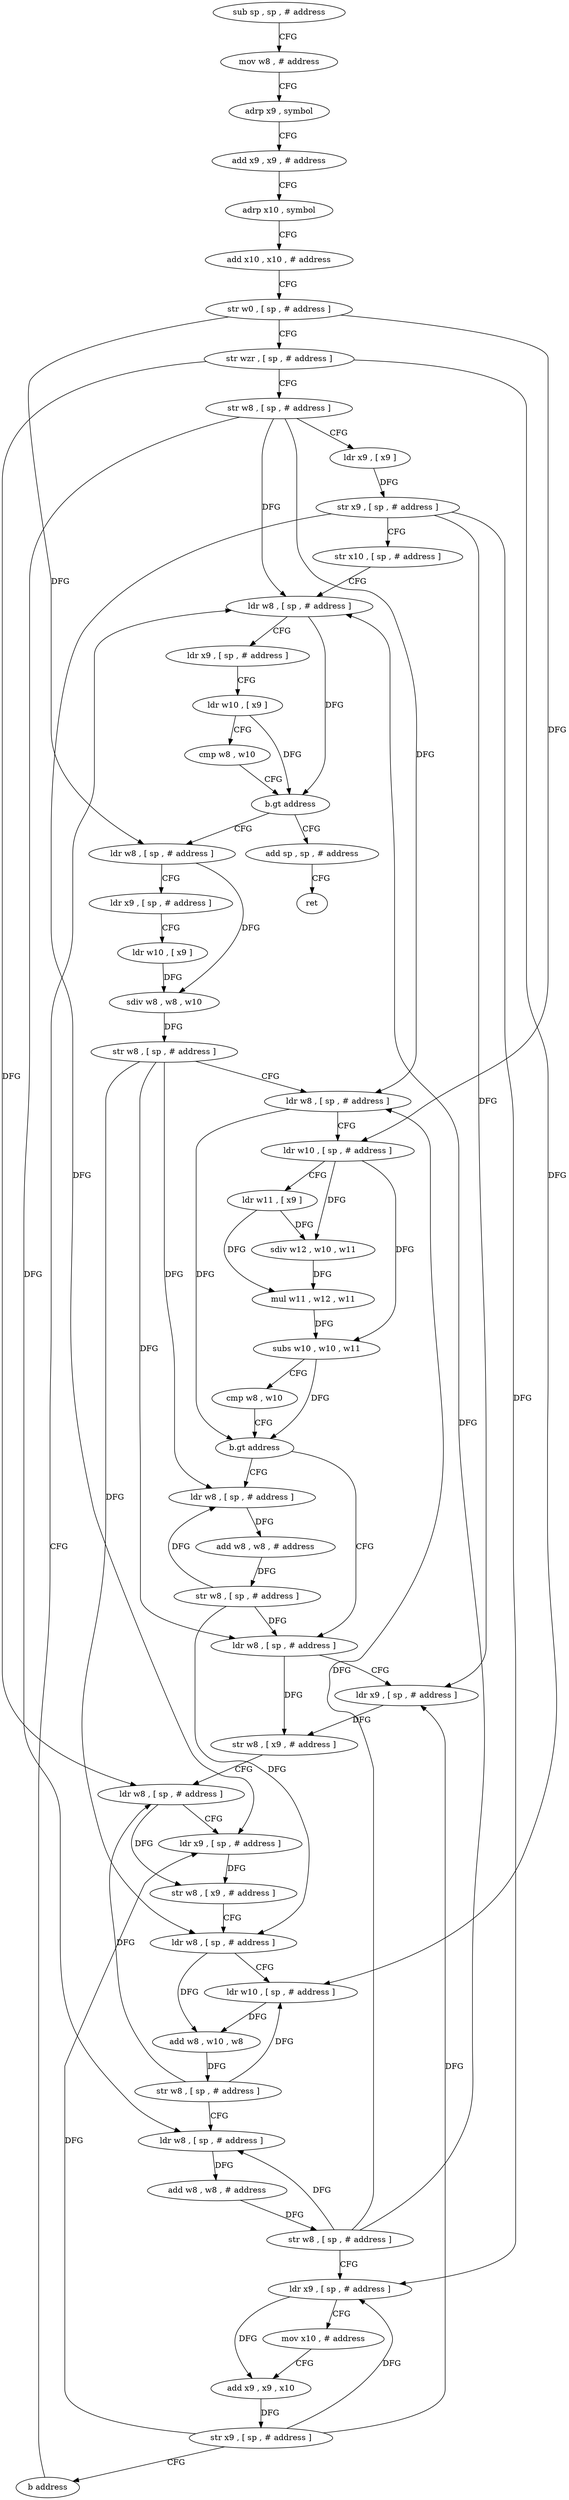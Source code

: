 digraph "func" {
"4240476" [label = "sub sp , sp , # address" ]
"4240480" [label = "mov w8 , # address" ]
"4240484" [label = "adrp x9 , symbol" ]
"4240488" [label = "add x9 , x9 , # address" ]
"4240492" [label = "adrp x10 , symbol" ]
"4240496" [label = "add x10 , x10 , # address" ]
"4240500" [label = "str w0 , [ sp , # address ]" ]
"4240504" [label = "str wzr , [ sp , # address ]" ]
"4240508" [label = "str w8 , [ sp , # address ]" ]
"4240512" [label = "ldr x9 , [ x9 ]" ]
"4240516" [label = "str x9 , [ sp , # address ]" ]
"4240520" [label = "str x10 , [ sp , # address ]" ]
"4240524" [label = "ldr w8 , [ sp , # address ]" ]
"4240680" [label = "add sp , sp , # address" ]
"4240684" [label = "ret" ]
"4240544" [label = "ldr w8 , [ sp , # address ]" ]
"4240548" [label = "ldr x9 , [ sp , # address ]" ]
"4240552" [label = "ldr w10 , [ x9 ]" ]
"4240556" [label = "sdiv w8 , w8 , w10" ]
"4240560" [label = "str w8 , [ sp , # address ]" ]
"4240564" [label = "ldr w8 , [ sp , # address ]" ]
"4240568" [label = "ldr w10 , [ sp , # address ]" ]
"4240572" [label = "ldr w11 , [ x9 ]" ]
"4240576" [label = "sdiv w12 , w10 , w11" ]
"4240580" [label = "mul w11 , w12 , w11" ]
"4240584" [label = "subs w10 , w10 , w11" ]
"4240588" [label = "cmp w8 , w10" ]
"4240592" [label = "b.gt address" ]
"4240608" [label = "ldr w8 , [ sp , # address ]" ]
"4240596" [label = "ldr w8 , [ sp , # address ]" ]
"4240612" [label = "ldr x9 , [ sp , # address ]" ]
"4240616" [label = "str w8 , [ x9 , # address ]" ]
"4240620" [label = "ldr w8 , [ sp , # address ]" ]
"4240624" [label = "ldr x9 , [ sp , # address ]" ]
"4240628" [label = "str w8 , [ x9 , # address ]" ]
"4240632" [label = "ldr w8 , [ sp , # address ]" ]
"4240636" [label = "ldr w10 , [ sp , # address ]" ]
"4240640" [label = "add w8 , w10 , w8" ]
"4240644" [label = "str w8 , [ sp , # address ]" ]
"4240648" [label = "ldr w8 , [ sp , # address ]" ]
"4240652" [label = "add w8 , w8 , # address" ]
"4240656" [label = "str w8 , [ sp , # address ]" ]
"4240660" [label = "ldr x9 , [ sp , # address ]" ]
"4240664" [label = "mov x10 , # address" ]
"4240668" [label = "add x9 , x9 , x10" ]
"4240672" [label = "str x9 , [ sp , # address ]" ]
"4240676" [label = "b address" ]
"4240600" [label = "add w8 , w8 , # address" ]
"4240604" [label = "str w8 , [ sp , # address ]" ]
"4240528" [label = "ldr x9 , [ sp , # address ]" ]
"4240532" [label = "ldr w10 , [ x9 ]" ]
"4240536" [label = "cmp w8 , w10" ]
"4240540" [label = "b.gt address" ]
"4240476" -> "4240480" [ label = "CFG" ]
"4240480" -> "4240484" [ label = "CFG" ]
"4240484" -> "4240488" [ label = "CFG" ]
"4240488" -> "4240492" [ label = "CFG" ]
"4240492" -> "4240496" [ label = "CFG" ]
"4240496" -> "4240500" [ label = "CFG" ]
"4240500" -> "4240504" [ label = "CFG" ]
"4240500" -> "4240544" [ label = "DFG" ]
"4240500" -> "4240568" [ label = "DFG" ]
"4240504" -> "4240508" [ label = "CFG" ]
"4240504" -> "4240620" [ label = "DFG" ]
"4240504" -> "4240636" [ label = "DFG" ]
"4240508" -> "4240512" [ label = "CFG" ]
"4240508" -> "4240524" [ label = "DFG" ]
"4240508" -> "4240564" [ label = "DFG" ]
"4240508" -> "4240648" [ label = "DFG" ]
"4240512" -> "4240516" [ label = "DFG" ]
"4240516" -> "4240520" [ label = "CFG" ]
"4240516" -> "4240612" [ label = "DFG" ]
"4240516" -> "4240624" [ label = "DFG" ]
"4240516" -> "4240660" [ label = "DFG" ]
"4240520" -> "4240524" [ label = "CFG" ]
"4240524" -> "4240528" [ label = "CFG" ]
"4240524" -> "4240540" [ label = "DFG" ]
"4240680" -> "4240684" [ label = "CFG" ]
"4240544" -> "4240548" [ label = "CFG" ]
"4240544" -> "4240556" [ label = "DFG" ]
"4240548" -> "4240552" [ label = "CFG" ]
"4240552" -> "4240556" [ label = "DFG" ]
"4240556" -> "4240560" [ label = "DFG" ]
"4240560" -> "4240564" [ label = "CFG" ]
"4240560" -> "4240608" [ label = "DFG" ]
"4240560" -> "4240632" [ label = "DFG" ]
"4240560" -> "4240596" [ label = "DFG" ]
"4240564" -> "4240568" [ label = "CFG" ]
"4240564" -> "4240592" [ label = "DFG" ]
"4240568" -> "4240572" [ label = "CFG" ]
"4240568" -> "4240576" [ label = "DFG" ]
"4240568" -> "4240584" [ label = "DFG" ]
"4240572" -> "4240576" [ label = "DFG" ]
"4240572" -> "4240580" [ label = "DFG" ]
"4240576" -> "4240580" [ label = "DFG" ]
"4240580" -> "4240584" [ label = "DFG" ]
"4240584" -> "4240588" [ label = "CFG" ]
"4240584" -> "4240592" [ label = "DFG" ]
"4240588" -> "4240592" [ label = "CFG" ]
"4240592" -> "4240608" [ label = "CFG" ]
"4240592" -> "4240596" [ label = "CFG" ]
"4240608" -> "4240612" [ label = "CFG" ]
"4240608" -> "4240616" [ label = "DFG" ]
"4240596" -> "4240600" [ label = "DFG" ]
"4240612" -> "4240616" [ label = "DFG" ]
"4240616" -> "4240620" [ label = "CFG" ]
"4240620" -> "4240624" [ label = "CFG" ]
"4240620" -> "4240628" [ label = "DFG" ]
"4240624" -> "4240628" [ label = "DFG" ]
"4240628" -> "4240632" [ label = "CFG" ]
"4240632" -> "4240636" [ label = "CFG" ]
"4240632" -> "4240640" [ label = "DFG" ]
"4240636" -> "4240640" [ label = "DFG" ]
"4240640" -> "4240644" [ label = "DFG" ]
"4240644" -> "4240648" [ label = "CFG" ]
"4240644" -> "4240620" [ label = "DFG" ]
"4240644" -> "4240636" [ label = "DFG" ]
"4240648" -> "4240652" [ label = "DFG" ]
"4240652" -> "4240656" [ label = "DFG" ]
"4240656" -> "4240660" [ label = "CFG" ]
"4240656" -> "4240524" [ label = "DFG" ]
"4240656" -> "4240564" [ label = "DFG" ]
"4240656" -> "4240648" [ label = "DFG" ]
"4240660" -> "4240664" [ label = "CFG" ]
"4240660" -> "4240668" [ label = "DFG" ]
"4240664" -> "4240668" [ label = "CFG" ]
"4240668" -> "4240672" [ label = "DFG" ]
"4240672" -> "4240676" [ label = "CFG" ]
"4240672" -> "4240612" [ label = "DFG" ]
"4240672" -> "4240624" [ label = "DFG" ]
"4240672" -> "4240660" [ label = "DFG" ]
"4240676" -> "4240524" [ label = "CFG" ]
"4240600" -> "4240604" [ label = "DFG" ]
"4240604" -> "4240608" [ label = "DFG" ]
"4240604" -> "4240632" [ label = "DFG" ]
"4240604" -> "4240596" [ label = "DFG" ]
"4240528" -> "4240532" [ label = "CFG" ]
"4240532" -> "4240536" [ label = "CFG" ]
"4240532" -> "4240540" [ label = "DFG" ]
"4240536" -> "4240540" [ label = "CFG" ]
"4240540" -> "4240680" [ label = "CFG" ]
"4240540" -> "4240544" [ label = "CFG" ]
}
